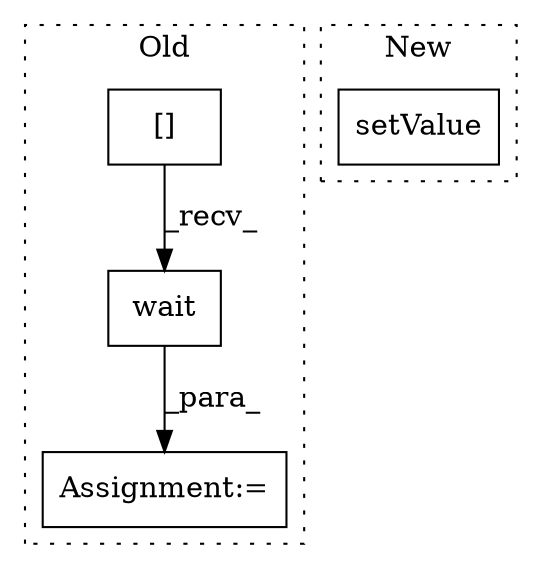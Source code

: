 digraph G {
subgraph cluster0 {
1 [label="wait" a="32" s="3157" l="6" shape="box"];
3 [label="[]" a="2" s="3136,3155" l="9,1" shape="box"];
4 [label="Assignment:=" a="7" s="3182" l="1" shape="box"];
label = "Old";
style="dotted";
}
subgraph cluster1 {
2 [label="setValue" a="32" s="2524,2547" l="9,1" shape="box"];
label = "New";
style="dotted";
}
1 -> 4 [label="_para_"];
3 -> 1 [label="_recv_"];
}